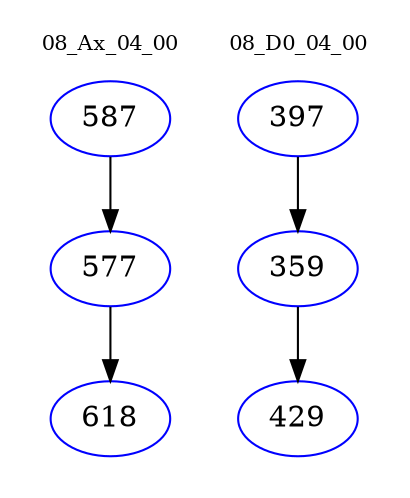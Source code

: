 digraph{
subgraph cluster_0 {
color = white
label = "08_Ax_04_00";
fontsize=10;
T0_587 [label="587", color="blue"]
T0_587 -> T0_577 [color="black"]
T0_577 [label="577", color="blue"]
T0_577 -> T0_618 [color="black"]
T0_618 [label="618", color="blue"]
}
subgraph cluster_1 {
color = white
label = "08_D0_04_00";
fontsize=10;
T1_397 [label="397", color="blue"]
T1_397 -> T1_359 [color="black"]
T1_359 [label="359", color="blue"]
T1_359 -> T1_429 [color="black"]
T1_429 [label="429", color="blue"]
}
}
